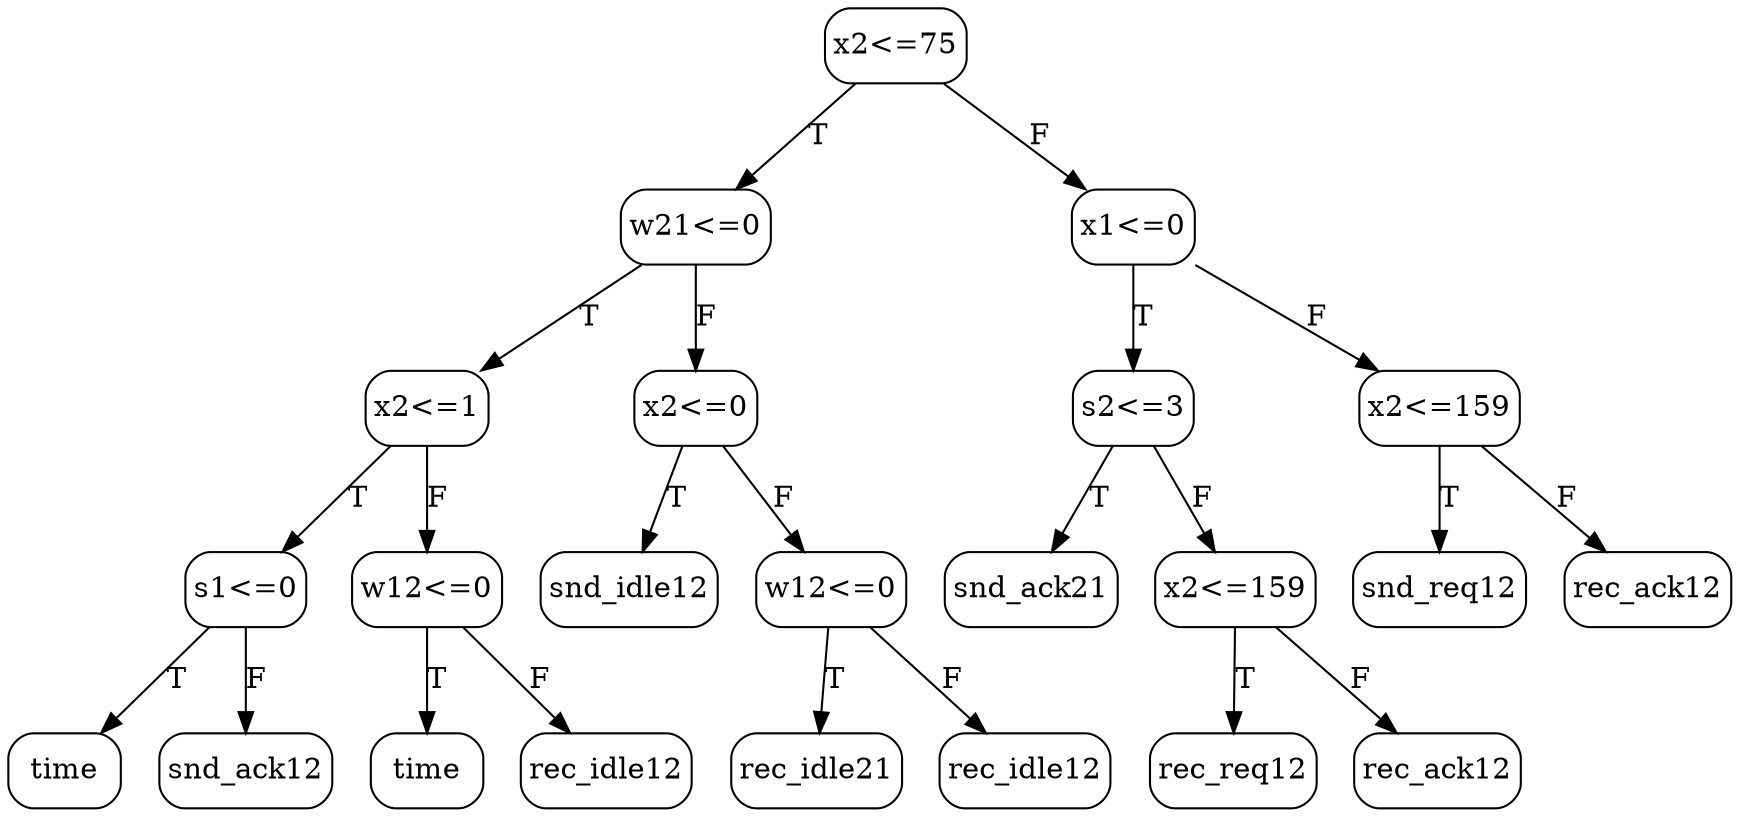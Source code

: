 // decision tree
digraph {
	4 [label=time margin="0.05,0.05" shape=box style=rounded]
	5 [label=snd_ack12 margin="0.05,0.05" shape=box style=rounded]
	3 [label="s1<=0" margin="0.05,0.05" shape=box style=rounded]
	3 -> 4 [label=T]
	3 -> 5 [label=F]
	7 [label=time margin="0.05,0.05" shape=box style=rounded]
	8 [label=rec_idle12 margin="0.05,0.05" shape=box style=rounded]
	6 [label="w12<=0" margin="0.05,0.05" shape=box style=rounded]
	6 -> 7 [label=T]
	6 -> 8 [label=F]
	2 [label="x2<=1" margin="0.05,0.05" shape=box style=rounded]
	2 -> 3 [label=T]
	2 -> 6 [label=F]
	10 [label=snd_idle12 margin="0.05,0.05" shape=box style=rounded]
	14 [label=rec_idle21 margin="0.05,0.05" shape=box style=rounded]
	15 [label=rec_idle12 margin="0.05,0.05" shape=box style=rounded]
	13 [label="w12<=0" margin="0.05,0.05" shape=box style=rounded]
	13 -> 14 [label=T]
	13 -> 15 [label=F]
	9 [label="x2<=0" margin="0.05,0.05" shape=box style=rounded]
	9 -> 10 [label=T]
	9 -> 13 [label=F]
	1 [label="w21<=0" margin="0.05,0.05" shape=box style=rounded]
	1 -> 2 [label=T]
	1 -> 9 [label=F]
	18 [label=snd_ack21 margin="0.05,0.05" shape=box style=rounded]
	22 [label=rec_req12 margin="0.05,0.05" shape=box style=rounded]
	23 [label=rec_ack12 margin="0.05,0.05" shape=box style=rounded]
	21 [label="x2<=159" margin="0.05,0.05" shape=box style=rounded]
	21 -> 22 [label=T]
	21 -> 23 [label=F]
	17 [label="s2<=3" margin="0.05,0.05" shape=box style=rounded]
	17 -> 18 [label=T]
	17 -> 21 [label=F]
	25 [label=snd_req12 margin="0.05,0.05" shape=box style=rounded]
	28 [label=rec_ack12 margin="0.05,0.05" shape=box style=rounded]
	24 [label="x2<=159" margin="0.05,0.05" shape=box style=rounded]
	24 -> 25 [label=T]
	24 -> 28 [label=F]
	16 [label="x1<=0" margin="0.05,0.05" shape=box style=rounded]
	16 -> 17 [label=T]
	16 -> 24 [label=F]
	0 [label="x2<=75" margin="0.05,0.05" shape=box style=rounded]
	0 -> 1 [label=T]
	0 -> 16 [label=F]
}
